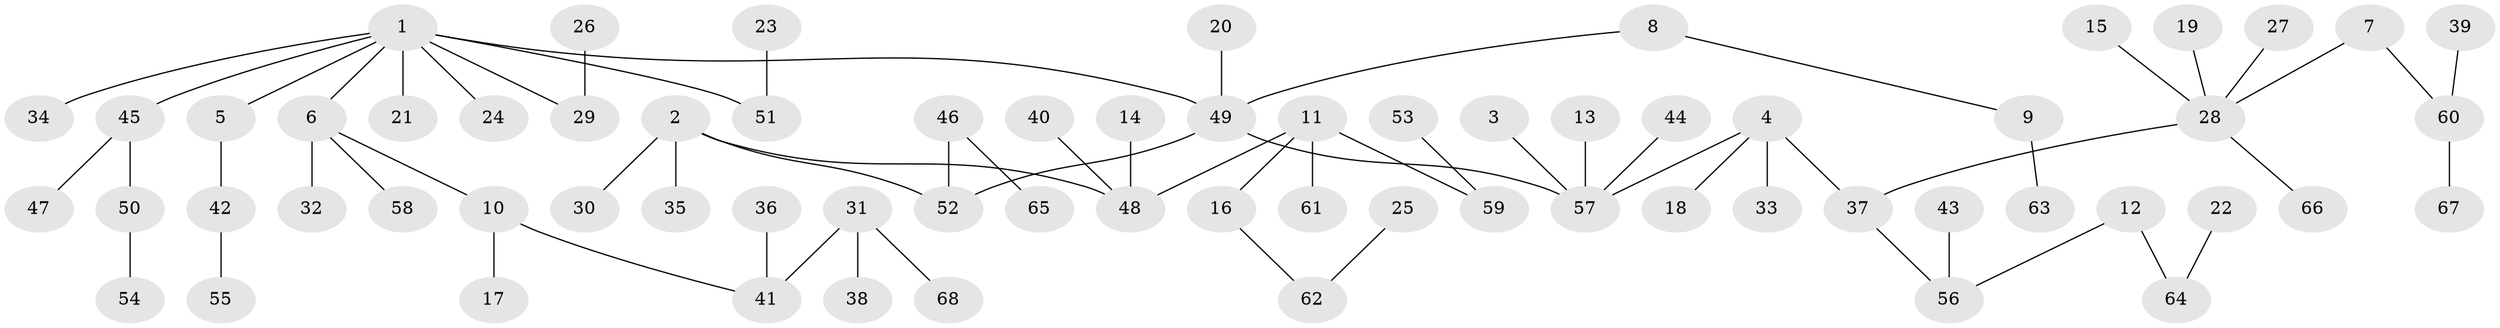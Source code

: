 // original degree distribution, {3: 0.14705882352941177, 8: 0.007352941176470588, 2: 0.3014705882352941, 6: 0.014705882352941176, 4: 0.04411764705882353, 1: 0.45588235294117646, 5: 0.022058823529411766, 7: 0.007352941176470588}
// Generated by graph-tools (version 1.1) at 2025/26/03/09/25 03:26:33]
// undirected, 68 vertices, 67 edges
graph export_dot {
graph [start="1"]
  node [color=gray90,style=filled];
  1;
  2;
  3;
  4;
  5;
  6;
  7;
  8;
  9;
  10;
  11;
  12;
  13;
  14;
  15;
  16;
  17;
  18;
  19;
  20;
  21;
  22;
  23;
  24;
  25;
  26;
  27;
  28;
  29;
  30;
  31;
  32;
  33;
  34;
  35;
  36;
  37;
  38;
  39;
  40;
  41;
  42;
  43;
  44;
  45;
  46;
  47;
  48;
  49;
  50;
  51;
  52;
  53;
  54;
  55;
  56;
  57;
  58;
  59;
  60;
  61;
  62;
  63;
  64;
  65;
  66;
  67;
  68;
  1 -- 5 [weight=1.0];
  1 -- 6 [weight=1.0];
  1 -- 21 [weight=1.0];
  1 -- 24 [weight=1.0];
  1 -- 29 [weight=1.0];
  1 -- 34 [weight=1.0];
  1 -- 45 [weight=1.0];
  1 -- 49 [weight=1.0];
  1 -- 51 [weight=1.0];
  2 -- 30 [weight=1.0];
  2 -- 35 [weight=1.0];
  2 -- 48 [weight=1.0];
  2 -- 52 [weight=1.0];
  3 -- 57 [weight=1.0];
  4 -- 18 [weight=1.0];
  4 -- 33 [weight=1.0];
  4 -- 37 [weight=1.0];
  4 -- 57 [weight=1.0];
  5 -- 42 [weight=1.0];
  6 -- 10 [weight=1.0];
  6 -- 32 [weight=1.0];
  6 -- 58 [weight=1.0];
  7 -- 28 [weight=1.0];
  7 -- 60 [weight=1.0];
  8 -- 9 [weight=1.0];
  8 -- 49 [weight=1.0];
  9 -- 63 [weight=1.0];
  10 -- 17 [weight=1.0];
  10 -- 41 [weight=1.0];
  11 -- 16 [weight=1.0];
  11 -- 48 [weight=1.0];
  11 -- 59 [weight=1.0];
  11 -- 61 [weight=1.0];
  12 -- 56 [weight=1.0];
  12 -- 64 [weight=1.0];
  13 -- 57 [weight=1.0];
  14 -- 48 [weight=1.0];
  15 -- 28 [weight=1.0];
  16 -- 62 [weight=1.0];
  19 -- 28 [weight=1.0];
  20 -- 49 [weight=1.0];
  22 -- 64 [weight=1.0];
  23 -- 51 [weight=1.0];
  25 -- 62 [weight=1.0];
  26 -- 29 [weight=1.0];
  27 -- 28 [weight=1.0];
  28 -- 37 [weight=1.0];
  28 -- 66 [weight=1.0];
  31 -- 38 [weight=1.0];
  31 -- 41 [weight=1.0];
  31 -- 68 [weight=1.0];
  36 -- 41 [weight=1.0];
  37 -- 56 [weight=1.0];
  39 -- 60 [weight=1.0];
  40 -- 48 [weight=1.0];
  42 -- 55 [weight=1.0];
  43 -- 56 [weight=1.0];
  44 -- 57 [weight=1.0];
  45 -- 47 [weight=1.0];
  45 -- 50 [weight=1.0];
  46 -- 52 [weight=1.0];
  46 -- 65 [weight=1.0];
  49 -- 52 [weight=1.0];
  49 -- 57 [weight=1.0];
  50 -- 54 [weight=1.0];
  53 -- 59 [weight=1.0];
  60 -- 67 [weight=1.0];
}
